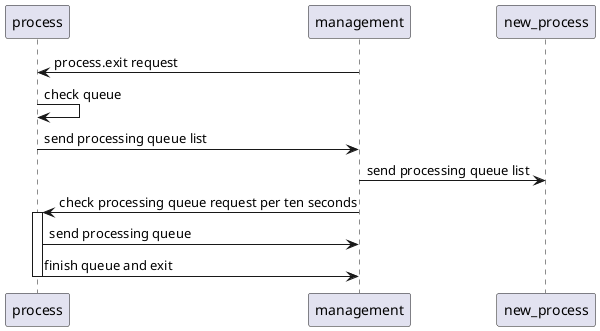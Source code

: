 @startuml

participant process

participant management

management -> process : process.exit request

process -> process : check queue

process -> management : send processing queue list

new_process <- management : send processing queue list

management -> process : check processing queue request per ten seconds
activate process


process -> management : send processing queue

process -> management : finish queue and exit
deactivate process